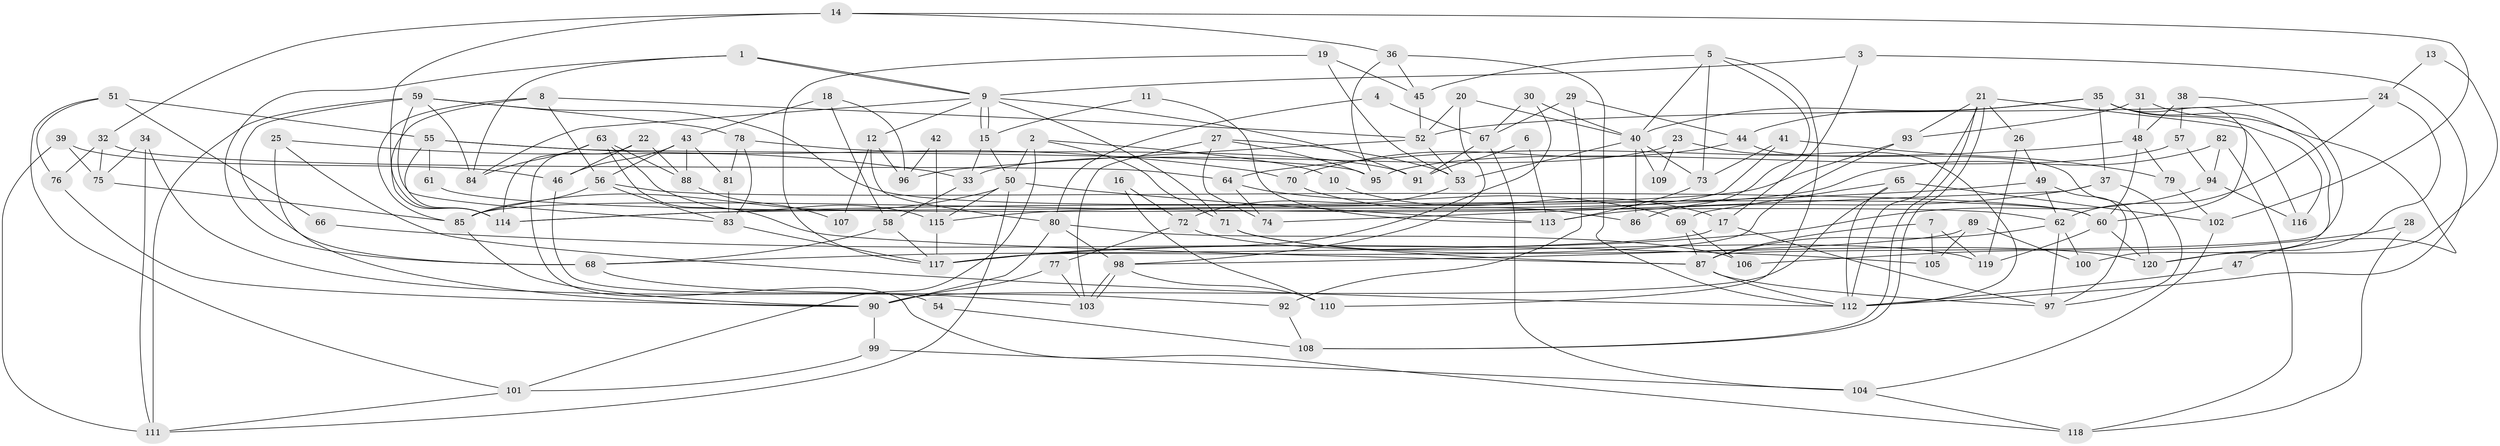 // coarse degree distribution, {5: 0.1875, 7: 0.10416666666666667, 6: 0.20833333333333334, 9: 0.0625, 3: 0.1875, 12: 0.020833333333333332, 4: 0.10416666666666667, 8: 0.0625, 13: 0.041666666666666664, 10: 0.020833333333333332}
// Generated by graph-tools (version 1.1) at 2025/36/03/04/25 23:36:59]
// undirected, 120 vertices, 240 edges
graph export_dot {
  node [color=gray90,style=filled];
  1;
  2;
  3;
  4;
  5;
  6;
  7;
  8;
  9;
  10;
  11;
  12;
  13;
  14;
  15;
  16;
  17;
  18;
  19;
  20;
  21;
  22;
  23;
  24;
  25;
  26;
  27;
  28;
  29;
  30;
  31;
  32;
  33;
  34;
  35;
  36;
  37;
  38;
  39;
  40;
  41;
  42;
  43;
  44;
  45;
  46;
  47;
  48;
  49;
  50;
  51;
  52;
  53;
  54;
  55;
  56;
  57;
  58;
  59;
  60;
  61;
  62;
  63;
  64;
  65;
  66;
  67;
  68;
  69;
  70;
  71;
  72;
  73;
  74;
  75;
  76;
  77;
  78;
  79;
  80;
  81;
  82;
  83;
  84;
  85;
  86;
  87;
  88;
  89;
  90;
  91;
  92;
  93;
  94;
  95;
  96;
  97;
  98;
  99;
  100;
  101;
  102;
  103;
  104;
  105;
  106;
  107;
  108;
  109;
  110;
  111;
  112;
  113;
  114;
  115;
  116;
  117;
  118;
  119;
  120;
  1 -- 84;
  1 -- 9;
  1 -- 9;
  1 -- 68;
  2 -- 50;
  2 -- 71;
  2 -- 10;
  2 -- 101;
  3 -- 9;
  3 -- 112;
  3 -- 17;
  4 -- 67;
  4 -- 80;
  5 -- 40;
  5 -- 45;
  5 -- 73;
  5 -- 86;
  5 -- 110;
  6 -- 113;
  6 -- 91;
  7 -- 87;
  7 -- 119;
  7 -- 105;
  8 -- 56;
  8 -- 114;
  8 -- 52;
  8 -- 85;
  9 -- 15;
  9 -- 15;
  9 -- 12;
  9 -- 71;
  9 -- 84;
  9 -- 91;
  10 -- 17;
  11 -- 113;
  11 -- 15;
  12 -- 96;
  12 -- 80;
  12 -- 107;
  13 -- 24;
  13 -- 120;
  14 -- 114;
  14 -- 32;
  14 -- 36;
  14 -- 102;
  15 -- 33;
  15 -- 50;
  16 -- 72;
  16 -- 110;
  17 -- 97;
  17 -- 68;
  18 -- 43;
  18 -- 58;
  18 -- 96;
  19 -- 45;
  19 -- 117;
  19 -- 53;
  20 -- 52;
  20 -- 40;
  20 -- 98;
  21 -- 112;
  21 -- 108;
  21 -- 108;
  21 -- 26;
  21 -- 93;
  21 -- 116;
  22 -- 118;
  22 -- 88;
  22 -- 46;
  23 -- 112;
  23 -- 33;
  23 -- 109;
  24 -- 120;
  24 -- 52;
  24 -- 62;
  25 -- 112;
  25 -- 90;
  25 -- 33;
  26 -- 119;
  26 -- 49;
  27 -- 53;
  27 -- 95;
  27 -- 74;
  27 -- 103;
  28 -- 118;
  28 -- 106;
  29 -- 44;
  29 -- 67;
  29 -- 92;
  30 -- 67;
  30 -- 117;
  30 -- 40;
  31 -- 48;
  31 -- 93;
  31 -- 47;
  32 -- 76;
  32 -- 75;
  32 -- 64;
  33 -- 58;
  34 -- 103;
  34 -- 111;
  34 -- 75;
  35 -- 60;
  35 -- 40;
  35 -- 37;
  35 -- 44;
  35 -- 100;
  35 -- 116;
  36 -- 112;
  36 -- 45;
  36 -- 95;
  37 -- 97;
  37 -- 74;
  37 -- 113;
  38 -- 87;
  38 -- 48;
  38 -- 57;
  39 -- 111;
  39 -- 75;
  39 -- 46;
  40 -- 73;
  40 -- 53;
  40 -- 86;
  40 -- 109;
  41 -- 85;
  41 -- 73;
  41 -- 79;
  42 -- 96;
  42 -- 115;
  43 -- 56;
  43 -- 46;
  43 -- 81;
  43 -- 88;
  44 -- 120;
  44 -- 70;
  45 -- 52;
  46 -- 54;
  47 -- 112;
  48 -- 79;
  48 -- 64;
  48 -- 60;
  49 -- 97;
  49 -- 62;
  49 -- 114;
  50 -- 85;
  50 -- 111;
  50 -- 113;
  50 -- 115;
  51 -- 101;
  51 -- 55;
  51 -- 66;
  51 -- 76;
  52 -- 53;
  52 -- 96;
  53 -- 72;
  54 -- 108;
  55 -- 114;
  55 -- 70;
  55 -- 61;
  55 -- 95;
  56 -- 60;
  56 -- 83;
  56 -- 85;
  57 -- 95;
  57 -- 94;
  58 -- 68;
  58 -- 117;
  59 -- 68;
  59 -- 83;
  59 -- 60;
  59 -- 78;
  59 -- 84;
  59 -- 111;
  60 -- 119;
  60 -- 120;
  61 -- 62;
  62 -- 87;
  62 -- 97;
  62 -- 100;
  63 -- 84;
  63 -- 115;
  63 -- 87;
  63 -- 88;
  63 -- 114;
  64 -- 74;
  64 -- 69;
  65 -- 90;
  65 -- 69;
  65 -- 102;
  65 -- 112;
  66 -- 105;
  67 -- 104;
  67 -- 91;
  68 -- 92;
  69 -- 87;
  69 -- 106;
  70 -- 86;
  71 -- 87;
  71 -- 120;
  72 -- 77;
  72 -- 119;
  73 -- 113;
  75 -- 85;
  76 -- 90;
  77 -- 103;
  77 -- 90;
  78 -- 81;
  78 -- 83;
  78 -- 91;
  79 -- 102;
  80 -- 98;
  80 -- 90;
  80 -- 106;
  81 -- 83;
  82 -- 115;
  82 -- 94;
  82 -- 118;
  83 -- 117;
  85 -- 90;
  87 -- 97;
  87 -- 112;
  88 -- 107;
  89 -- 98;
  89 -- 100;
  89 -- 105;
  90 -- 99;
  92 -- 108;
  93 -- 114;
  93 -- 117;
  94 -- 116;
  94 -- 117;
  98 -- 103;
  98 -- 103;
  98 -- 110;
  99 -- 101;
  99 -- 104;
  101 -- 111;
  102 -- 104;
  104 -- 118;
  115 -- 117;
}
